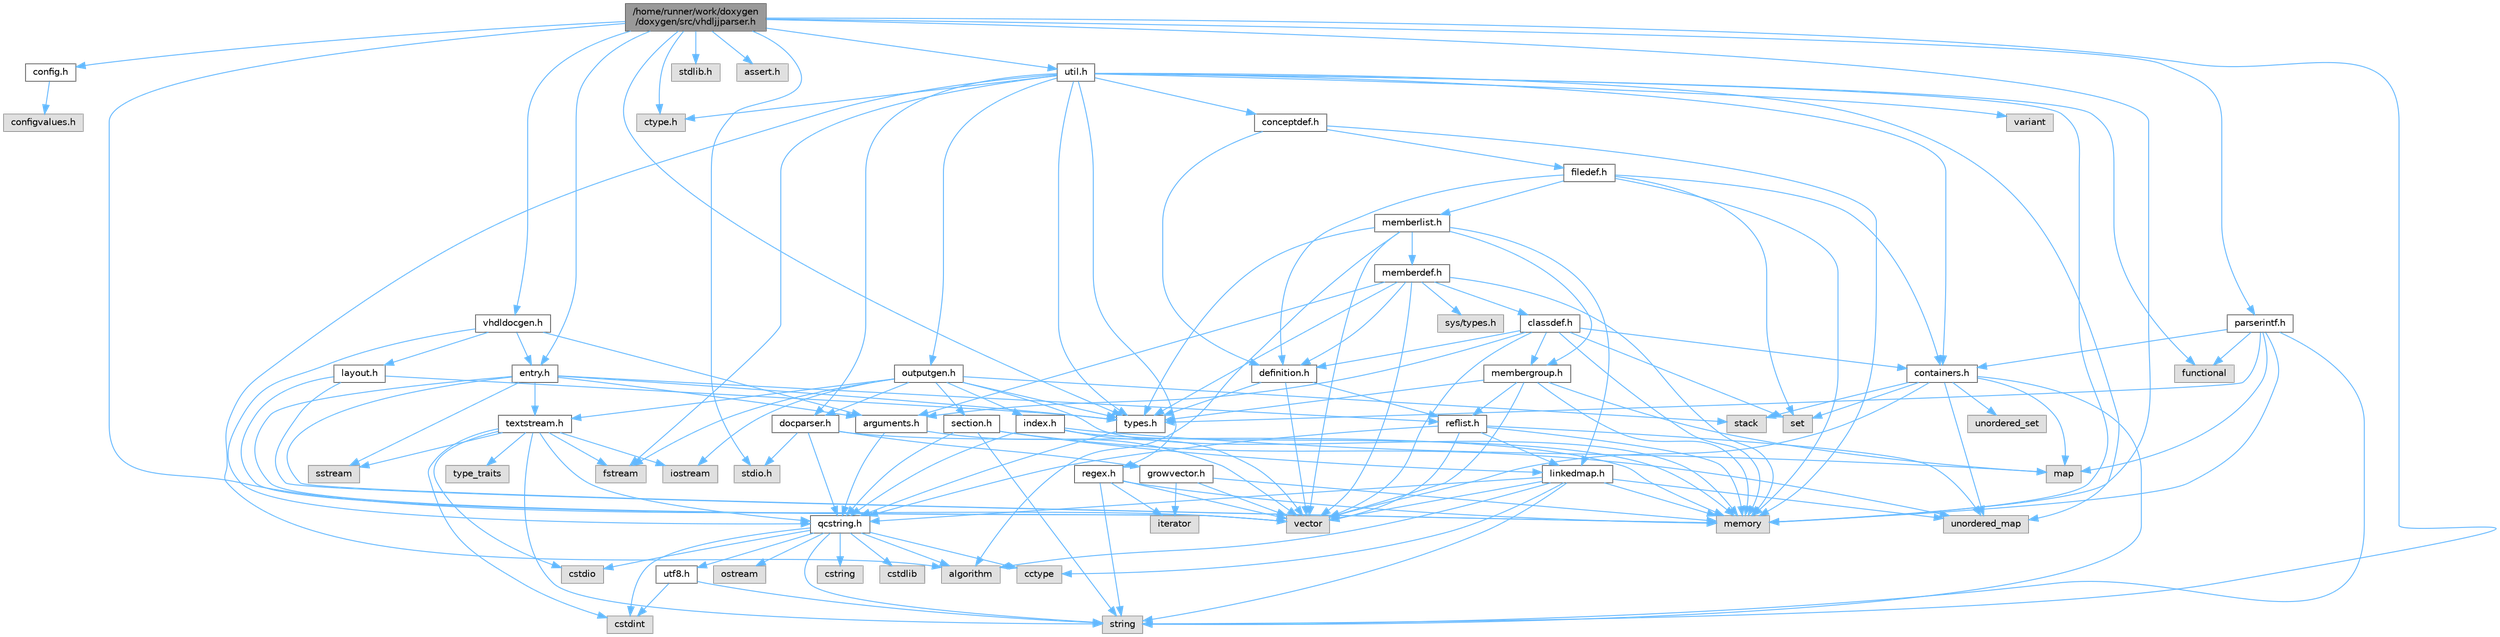 digraph "/home/runner/work/doxygen/doxygen/src/vhdljjparser.h"
{
 // INTERACTIVE_SVG=YES
 // LATEX_PDF_SIZE
  bgcolor="transparent";
  edge [fontname=Helvetica,fontsize=10,labelfontname=Helvetica,labelfontsize=10];
  node [fontname=Helvetica,fontsize=10,shape=box,height=0.2,width=0.4];
  Node1 [id="Node000001",label="/home/runner/work/doxygen\l/doxygen/src/vhdljjparser.h",height=0.2,width=0.4,color="gray40", fillcolor="grey60", style="filled", fontcolor="black"];
  Node1 -> Node2 [id="edge1_Node000001_Node000002",color="steelblue1",style="solid"];
  Node2 [id="Node000002",label="vector",height=0.2,width=0.4,color="grey60", fillcolor="#E0E0E0", style="filled"];
  Node1 -> Node3 [id="edge2_Node000001_Node000003",color="steelblue1",style="solid"];
  Node3 [id="Node000003",label="memory",height=0.2,width=0.4,color="grey60", fillcolor="#E0E0E0", style="filled"];
  Node1 -> Node4 [id="edge3_Node000001_Node000004",color="steelblue1",style="solid"];
  Node4 [id="Node000004",label="string",height=0.2,width=0.4,color="grey60", fillcolor="#E0E0E0", style="filled"];
  Node1 -> Node5 [id="edge4_Node000001_Node000005",color="steelblue1",style="solid"];
  Node5 [id="Node000005",label="parserintf.h",height=0.2,width=0.4,color="grey40", fillcolor="white", style="filled",URL="$da/d55/parserintf_8h.html",tooltip=" "];
  Node5 -> Node6 [id="edge5_Node000005_Node000006",color="steelblue1",style="solid"];
  Node6 [id="Node000006",label="functional",height=0.2,width=0.4,color="grey60", fillcolor="#E0E0E0", style="filled"];
  Node5 -> Node3 [id="edge6_Node000005_Node000003",color="steelblue1",style="solid"];
  Node5 -> Node7 [id="edge7_Node000005_Node000007",color="steelblue1",style="solid"];
  Node7 [id="Node000007",label="map",height=0.2,width=0.4,color="grey60", fillcolor="#E0E0E0", style="filled"];
  Node5 -> Node4 [id="edge8_Node000005_Node000004",color="steelblue1",style="solid"];
  Node5 -> Node8 [id="edge9_Node000005_Node000008",color="steelblue1",style="solid"];
  Node8 [id="Node000008",label="types.h",height=0.2,width=0.4,color="grey40", fillcolor="white", style="filled",URL="$d9/d49/types_8h.html",tooltip="This file contains a number of basic enums and types."];
  Node8 -> Node9 [id="edge10_Node000008_Node000009",color="steelblue1",style="solid"];
  Node9 [id="Node000009",label="qcstring.h",height=0.2,width=0.4,color="grey40", fillcolor="white", style="filled",URL="$d7/d5c/qcstring_8h.html",tooltip=" "];
  Node9 -> Node4 [id="edge11_Node000009_Node000004",color="steelblue1",style="solid"];
  Node9 -> Node10 [id="edge12_Node000009_Node000010",color="steelblue1",style="solid"];
  Node10 [id="Node000010",label="algorithm",height=0.2,width=0.4,color="grey60", fillcolor="#E0E0E0", style="filled"];
  Node9 -> Node11 [id="edge13_Node000009_Node000011",color="steelblue1",style="solid"];
  Node11 [id="Node000011",label="cctype",height=0.2,width=0.4,color="grey60", fillcolor="#E0E0E0", style="filled"];
  Node9 -> Node12 [id="edge14_Node000009_Node000012",color="steelblue1",style="solid"];
  Node12 [id="Node000012",label="cstring",height=0.2,width=0.4,color="grey60", fillcolor="#E0E0E0", style="filled"];
  Node9 -> Node13 [id="edge15_Node000009_Node000013",color="steelblue1",style="solid"];
  Node13 [id="Node000013",label="cstdio",height=0.2,width=0.4,color="grey60", fillcolor="#E0E0E0", style="filled"];
  Node9 -> Node14 [id="edge16_Node000009_Node000014",color="steelblue1",style="solid"];
  Node14 [id="Node000014",label="cstdlib",height=0.2,width=0.4,color="grey60", fillcolor="#E0E0E0", style="filled"];
  Node9 -> Node15 [id="edge17_Node000009_Node000015",color="steelblue1",style="solid"];
  Node15 [id="Node000015",label="cstdint",height=0.2,width=0.4,color="grey60", fillcolor="#E0E0E0", style="filled"];
  Node9 -> Node16 [id="edge18_Node000009_Node000016",color="steelblue1",style="solid"];
  Node16 [id="Node000016",label="ostream",height=0.2,width=0.4,color="grey60", fillcolor="#E0E0E0", style="filled"];
  Node9 -> Node17 [id="edge19_Node000009_Node000017",color="steelblue1",style="solid"];
  Node17 [id="Node000017",label="utf8.h",height=0.2,width=0.4,color="grey40", fillcolor="white", style="filled",URL="$db/d7c/utf8_8h.html",tooltip="Various UTF8 related helper functions."];
  Node17 -> Node15 [id="edge20_Node000017_Node000015",color="steelblue1",style="solid"];
  Node17 -> Node4 [id="edge21_Node000017_Node000004",color="steelblue1",style="solid"];
  Node5 -> Node18 [id="edge22_Node000005_Node000018",color="steelblue1",style="solid"];
  Node18 [id="Node000018",label="containers.h",height=0.2,width=0.4,color="grey40", fillcolor="white", style="filled",URL="$d5/d75/containers_8h.html",tooltip=" "];
  Node18 -> Node2 [id="edge23_Node000018_Node000002",color="steelblue1",style="solid"];
  Node18 -> Node4 [id="edge24_Node000018_Node000004",color="steelblue1",style="solid"];
  Node18 -> Node19 [id="edge25_Node000018_Node000019",color="steelblue1",style="solid"];
  Node19 [id="Node000019",label="set",height=0.2,width=0.4,color="grey60", fillcolor="#E0E0E0", style="filled"];
  Node18 -> Node7 [id="edge26_Node000018_Node000007",color="steelblue1",style="solid"];
  Node18 -> Node20 [id="edge27_Node000018_Node000020",color="steelblue1",style="solid"];
  Node20 [id="Node000020",label="unordered_set",height=0.2,width=0.4,color="grey60", fillcolor="#E0E0E0", style="filled"];
  Node18 -> Node21 [id="edge28_Node000018_Node000021",color="steelblue1",style="solid"];
  Node21 [id="Node000021",label="unordered_map",height=0.2,width=0.4,color="grey60", fillcolor="#E0E0E0", style="filled"];
  Node18 -> Node22 [id="edge29_Node000018_Node000022",color="steelblue1",style="solid"];
  Node22 [id="Node000022",label="stack",height=0.2,width=0.4,color="grey60", fillcolor="#E0E0E0", style="filled"];
  Node1 -> Node23 [id="edge30_Node000001_Node000023",color="steelblue1",style="solid"];
  Node23 [id="Node000023",label="stdio.h",height=0.2,width=0.4,color="grey60", fillcolor="#E0E0E0", style="filled"];
  Node1 -> Node24 [id="edge31_Node000001_Node000024",color="steelblue1",style="solid"];
  Node24 [id="Node000024",label="stdlib.h",height=0.2,width=0.4,color="grey60", fillcolor="#E0E0E0", style="filled"];
  Node1 -> Node25 [id="edge32_Node000001_Node000025",color="steelblue1",style="solid"];
  Node25 [id="Node000025",label="assert.h",height=0.2,width=0.4,color="grey60", fillcolor="#E0E0E0", style="filled"];
  Node1 -> Node26 [id="edge33_Node000001_Node000026",color="steelblue1",style="solid"];
  Node26 [id="Node000026",label="ctype.h",height=0.2,width=0.4,color="grey60", fillcolor="#E0E0E0", style="filled"];
  Node1 -> Node8 [id="edge34_Node000001_Node000008",color="steelblue1",style="solid"];
  Node1 -> Node27 [id="edge35_Node000001_Node000027",color="steelblue1",style="solid"];
  Node27 [id="Node000027",label="entry.h",height=0.2,width=0.4,color="grey40", fillcolor="white", style="filled",URL="$d1/dc6/entry_8h.html",tooltip=" "];
  Node27 -> Node2 [id="edge36_Node000027_Node000002",color="steelblue1",style="solid"];
  Node27 -> Node3 [id="edge37_Node000027_Node000003",color="steelblue1",style="solid"];
  Node27 -> Node28 [id="edge38_Node000027_Node000028",color="steelblue1",style="solid"];
  Node28 [id="Node000028",label="sstream",height=0.2,width=0.4,color="grey60", fillcolor="#E0E0E0", style="filled"];
  Node27 -> Node8 [id="edge39_Node000027_Node000008",color="steelblue1",style="solid"];
  Node27 -> Node29 [id="edge40_Node000027_Node000029",color="steelblue1",style="solid"];
  Node29 [id="Node000029",label="arguments.h",height=0.2,width=0.4,color="grey40", fillcolor="white", style="filled",URL="$df/d9b/arguments_8h.html",tooltip=" "];
  Node29 -> Node2 [id="edge41_Node000029_Node000002",color="steelblue1",style="solid"];
  Node29 -> Node9 [id="edge42_Node000029_Node000009",color="steelblue1",style="solid"];
  Node27 -> Node30 [id="edge43_Node000027_Node000030",color="steelblue1",style="solid"];
  Node30 [id="Node000030",label="reflist.h",height=0.2,width=0.4,color="grey40", fillcolor="white", style="filled",URL="$d1/d02/reflist_8h.html",tooltip=" "];
  Node30 -> Node2 [id="edge44_Node000030_Node000002",color="steelblue1",style="solid"];
  Node30 -> Node21 [id="edge45_Node000030_Node000021",color="steelblue1",style="solid"];
  Node30 -> Node3 [id="edge46_Node000030_Node000003",color="steelblue1",style="solid"];
  Node30 -> Node9 [id="edge47_Node000030_Node000009",color="steelblue1",style="solid"];
  Node30 -> Node31 [id="edge48_Node000030_Node000031",color="steelblue1",style="solid"];
  Node31 [id="Node000031",label="linkedmap.h",height=0.2,width=0.4,color="grey40", fillcolor="white", style="filled",URL="$da/de1/linkedmap_8h.html",tooltip=" "];
  Node31 -> Node21 [id="edge49_Node000031_Node000021",color="steelblue1",style="solid"];
  Node31 -> Node2 [id="edge50_Node000031_Node000002",color="steelblue1",style="solid"];
  Node31 -> Node3 [id="edge51_Node000031_Node000003",color="steelblue1",style="solid"];
  Node31 -> Node4 [id="edge52_Node000031_Node000004",color="steelblue1",style="solid"];
  Node31 -> Node10 [id="edge53_Node000031_Node000010",color="steelblue1",style="solid"];
  Node31 -> Node11 [id="edge54_Node000031_Node000011",color="steelblue1",style="solid"];
  Node31 -> Node9 [id="edge55_Node000031_Node000009",color="steelblue1",style="solid"];
  Node27 -> Node32 [id="edge56_Node000027_Node000032",color="steelblue1",style="solid"];
  Node32 [id="Node000032",label="textstream.h",height=0.2,width=0.4,color="grey40", fillcolor="white", style="filled",URL="$d4/d7d/textstream_8h.html",tooltip=" "];
  Node32 -> Node4 [id="edge57_Node000032_Node000004",color="steelblue1",style="solid"];
  Node32 -> Node33 [id="edge58_Node000032_Node000033",color="steelblue1",style="solid"];
  Node33 [id="Node000033",label="iostream",height=0.2,width=0.4,color="grey60", fillcolor="#E0E0E0", style="filled"];
  Node32 -> Node28 [id="edge59_Node000032_Node000028",color="steelblue1",style="solid"];
  Node32 -> Node15 [id="edge60_Node000032_Node000015",color="steelblue1",style="solid"];
  Node32 -> Node13 [id="edge61_Node000032_Node000013",color="steelblue1",style="solid"];
  Node32 -> Node34 [id="edge62_Node000032_Node000034",color="steelblue1",style="solid"];
  Node34 [id="Node000034",label="fstream",height=0.2,width=0.4,color="grey60", fillcolor="#E0E0E0", style="filled"];
  Node32 -> Node35 [id="edge63_Node000032_Node000035",color="steelblue1",style="solid"];
  Node35 [id="Node000035",label="type_traits",height=0.2,width=0.4,color="grey60", fillcolor="#E0E0E0", style="filled"];
  Node32 -> Node9 [id="edge64_Node000032_Node000009",color="steelblue1",style="solid"];
  Node1 -> Node36 [id="edge65_Node000001_Node000036",color="steelblue1",style="solid"];
  Node36 [id="Node000036",label="vhdldocgen.h",height=0.2,width=0.4,color="grey40", fillcolor="white", style="filled",URL="$dd/dec/vhdldocgen_8h.html",tooltip=" "];
  Node36 -> Node9 [id="edge66_Node000036_Node000009",color="steelblue1",style="solid"];
  Node36 -> Node37 [id="edge67_Node000036_Node000037",color="steelblue1",style="solid"];
  Node37 [id="Node000037",label="layout.h",height=0.2,width=0.4,color="grey40", fillcolor="white", style="filled",URL="$db/d51/layout_8h.html",tooltip=" "];
  Node37 -> Node3 [id="edge68_Node000037_Node000003",color="steelblue1",style="solid"];
  Node37 -> Node2 [id="edge69_Node000037_Node000002",color="steelblue1",style="solid"];
  Node37 -> Node8 [id="edge70_Node000037_Node000008",color="steelblue1",style="solid"];
  Node36 -> Node29 [id="edge71_Node000036_Node000029",color="steelblue1",style="solid"];
  Node36 -> Node27 [id="edge72_Node000036_Node000027",color="steelblue1",style="solid"];
  Node1 -> Node38 [id="edge73_Node000001_Node000038",color="steelblue1",style="solid"];
  Node38 [id="Node000038",label="config.h",height=0.2,width=0.4,color="grey40", fillcolor="white", style="filled",URL="$db/d16/config_8h.html",tooltip=" "];
  Node38 -> Node39 [id="edge74_Node000038_Node000039",color="steelblue1",style="solid"];
  Node39 [id="Node000039",label="configvalues.h",height=0.2,width=0.4,color="grey60", fillcolor="#E0E0E0", style="filled"];
  Node1 -> Node40 [id="edge75_Node000001_Node000040",color="steelblue1",style="solid"];
  Node40 [id="Node000040",label="util.h",height=0.2,width=0.4,color="grey40", fillcolor="white", style="filled",URL="$d8/d3c/util_8h.html",tooltip="A bunch of utility functions."];
  Node40 -> Node3 [id="edge76_Node000040_Node000003",color="steelblue1",style="solid"];
  Node40 -> Node21 [id="edge77_Node000040_Node000021",color="steelblue1",style="solid"];
  Node40 -> Node10 [id="edge78_Node000040_Node000010",color="steelblue1",style="solid"];
  Node40 -> Node6 [id="edge79_Node000040_Node000006",color="steelblue1",style="solid"];
  Node40 -> Node34 [id="edge80_Node000040_Node000034",color="steelblue1",style="solid"];
  Node40 -> Node41 [id="edge81_Node000040_Node000041",color="steelblue1",style="solid"];
  Node41 [id="Node000041",label="variant",height=0.2,width=0.4,color="grey60", fillcolor="#E0E0E0", style="filled"];
  Node40 -> Node26 [id="edge82_Node000040_Node000026",color="steelblue1",style="solid"];
  Node40 -> Node8 [id="edge83_Node000040_Node000008",color="steelblue1",style="solid"];
  Node40 -> Node42 [id="edge84_Node000040_Node000042",color="steelblue1",style="solid"];
  Node42 [id="Node000042",label="docparser.h",height=0.2,width=0.4,color="grey40", fillcolor="white", style="filled",URL="$de/d9c/docparser_8h.html",tooltip=" "];
  Node42 -> Node23 [id="edge85_Node000042_Node000023",color="steelblue1",style="solid"];
  Node42 -> Node3 [id="edge86_Node000042_Node000003",color="steelblue1",style="solid"];
  Node42 -> Node9 [id="edge87_Node000042_Node000009",color="steelblue1",style="solid"];
  Node42 -> Node43 [id="edge88_Node000042_Node000043",color="steelblue1",style="solid"];
  Node43 [id="Node000043",label="growvector.h",height=0.2,width=0.4,color="grey40", fillcolor="white", style="filled",URL="$d7/d50/growvector_8h.html",tooltip=" "];
  Node43 -> Node2 [id="edge89_Node000043_Node000002",color="steelblue1",style="solid"];
  Node43 -> Node3 [id="edge90_Node000043_Node000003",color="steelblue1",style="solid"];
  Node43 -> Node44 [id="edge91_Node000043_Node000044",color="steelblue1",style="solid"];
  Node44 [id="Node000044",label="iterator",height=0.2,width=0.4,color="grey60", fillcolor="#E0E0E0", style="filled"];
  Node40 -> Node18 [id="edge92_Node000040_Node000018",color="steelblue1",style="solid"];
  Node40 -> Node45 [id="edge93_Node000040_Node000045",color="steelblue1",style="solid"];
  Node45 [id="Node000045",label="outputgen.h",height=0.2,width=0.4,color="grey40", fillcolor="white", style="filled",URL="$df/d06/outputgen_8h.html",tooltip=" "];
  Node45 -> Node3 [id="edge94_Node000045_Node000003",color="steelblue1",style="solid"];
  Node45 -> Node22 [id="edge95_Node000045_Node000022",color="steelblue1",style="solid"];
  Node45 -> Node33 [id="edge96_Node000045_Node000033",color="steelblue1",style="solid"];
  Node45 -> Node34 [id="edge97_Node000045_Node000034",color="steelblue1",style="solid"];
  Node45 -> Node8 [id="edge98_Node000045_Node000008",color="steelblue1",style="solid"];
  Node45 -> Node46 [id="edge99_Node000045_Node000046",color="steelblue1",style="solid"];
  Node46 [id="Node000046",label="index.h",height=0.2,width=0.4,color="grey40", fillcolor="white", style="filled",URL="$d1/db5/index_8h.html",tooltip=" "];
  Node46 -> Node3 [id="edge100_Node000046_Node000003",color="steelblue1",style="solid"];
  Node46 -> Node2 [id="edge101_Node000046_Node000002",color="steelblue1",style="solid"];
  Node46 -> Node7 [id="edge102_Node000046_Node000007",color="steelblue1",style="solid"];
  Node46 -> Node9 [id="edge103_Node000046_Node000009",color="steelblue1",style="solid"];
  Node45 -> Node47 [id="edge104_Node000045_Node000047",color="steelblue1",style="solid"];
  Node47 [id="Node000047",label="section.h",height=0.2,width=0.4,color="grey40", fillcolor="white", style="filled",URL="$d1/d2a/section_8h.html",tooltip=" "];
  Node47 -> Node4 [id="edge105_Node000047_Node000004",color="steelblue1",style="solid"];
  Node47 -> Node21 [id="edge106_Node000047_Node000021",color="steelblue1",style="solid"];
  Node47 -> Node9 [id="edge107_Node000047_Node000009",color="steelblue1",style="solid"];
  Node47 -> Node31 [id="edge108_Node000047_Node000031",color="steelblue1",style="solid"];
  Node45 -> Node32 [id="edge109_Node000045_Node000032",color="steelblue1",style="solid"];
  Node45 -> Node42 [id="edge110_Node000045_Node000042",color="steelblue1",style="solid"];
  Node40 -> Node48 [id="edge111_Node000040_Node000048",color="steelblue1",style="solid"];
  Node48 [id="Node000048",label="regex.h",height=0.2,width=0.4,color="grey40", fillcolor="white", style="filled",URL="$d1/d21/regex_8h.html",tooltip=" "];
  Node48 -> Node3 [id="edge112_Node000048_Node000003",color="steelblue1",style="solid"];
  Node48 -> Node4 [id="edge113_Node000048_Node000004",color="steelblue1",style="solid"];
  Node48 -> Node2 [id="edge114_Node000048_Node000002",color="steelblue1",style="solid"];
  Node48 -> Node44 [id="edge115_Node000048_Node000044",color="steelblue1",style="solid"];
  Node40 -> Node49 [id="edge116_Node000040_Node000049",color="steelblue1",style="solid"];
  Node49 [id="Node000049",label="conceptdef.h",height=0.2,width=0.4,color="grey40", fillcolor="white", style="filled",URL="$da/df1/conceptdef_8h.html",tooltip=" "];
  Node49 -> Node3 [id="edge117_Node000049_Node000003",color="steelblue1",style="solid"];
  Node49 -> Node50 [id="edge118_Node000049_Node000050",color="steelblue1",style="solid"];
  Node50 [id="Node000050",label="definition.h",height=0.2,width=0.4,color="grey40", fillcolor="white", style="filled",URL="$df/da1/definition_8h.html",tooltip=" "];
  Node50 -> Node2 [id="edge119_Node000050_Node000002",color="steelblue1",style="solid"];
  Node50 -> Node8 [id="edge120_Node000050_Node000008",color="steelblue1",style="solid"];
  Node50 -> Node30 [id="edge121_Node000050_Node000030",color="steelblue1",style="solid"];
  Node49 -> Node51 [id="edge122_Node000049_Node000051",color="steelblue1",style="solid"];
  Node51 [id="Node000051",label="filedef.h",height=0.2,width=0.4,color="grey40", fillcolor="white", style="filled",URL="$d4/d3a/filedef_8h.html",tooltip=" "];
  Node51 -> Node3 [id="edge123_Node000051_Node000003",color="steelblue1",style="solid"];
  Node51 -> Node19 [id="edge124_Node000051_Node000019",color="steelblue1",style="solid"];
  Node51 -> Node50 [id="edge125_Node000051_Node000050",color="steelblue1",style="solid"];
  Node51 -> Node52 [id="edge126_Node000051_Node000052",color="steelblue1",style="solid"];
  Node52 [id="Node000052",label="memberlist.h",height=0.2,width=0.4,color="grey40", fillcolor="white", style="filled",URL="$dd/d78/memberlist_8h.html",tooltip=" "];
  Node52 -> Node2 [id="edge127_Node000052_Node000002",color="steelblue1",style="solid"];
  Node52 -> Node10 [id="edge128_Node000052_Node000010",color="steelblue1",style="solid"];
  Node52 -> Node53 [id="edge129_Node000052_Node000053",color="steelblue1",style="solid"];
  Node53 [id="Node000053",label="memberdef.h",height=0.2,width=0.4,color="grey40", fillcolor="white", style="filled",URL="$d4/d46/memberdef_8h.html",tooltip=" "];
  Node53 -> Node2 [id="edge130_Node000053_Node000002",color="steelblue1",style="solid"];
  Node53 -> Node3 [id="edge131_Node000053_Node000003",color="steelblue1",style="solid"];
  Node53 -> Node54 [id="edge132_Node000053_Node000054",color="steelblue1",style="solid"];
  Node54 [id="Node000054",label="sys/types.h",height=0.2,width=0.4,color="grey60", fillcolor="#E0E0E0", style="filled"];
  Node53 -> Node8 [id="edge133_Node000053_Node000008",color="steelblue1",style="solid"];
  Node53 -> Node50 [id="edge134_Node000053_Node000050",color="steelblue1",style="solid"];
  Node53 -> Node29 [id="edge135_Node000053_Node000029",color="steelblue1",style="solid"];
  Node53 -> Node55 [id="edge136_Node000053_Node000055",color="steelblue1",style="solid"];
  Node55 [id="Node000055",label="classdef.h",height=0.2,width=0.4,color="grey40", fillcolor="white", style="filled",URL="$d1/da6/classdef_8h.html",tooltip=" "];
  Node55 -> Node3 [id="edge137_Node000055_Node000003",color="steelblue1",style="solid"];
  Node55 -> Node2 [id="edge138_Node000055_Node000002",color="steelblue1",style="solid"];
  Node55 -> Node19 [id="edge139_Node000055_Node000019",color="steelblue1",style="solid"];
  Node55 -> Node18 [id="edge140_Node000055_Node000018",color="steelblue1",style="solid"];
  Node55 -> Node50 [id="edge141_Node000055_Node000050",color="steelblue1",style="solid"];
  Node55 -> Node29 [id="edge142_Node000055_Node000029",color="steelblue1",style="solid"];
  Node55 -> Node56 [id="edge143_Node000055_Node000056",color="steelblue1",style="solid"];
  Node56 [id="Node000056",label="membergroup.h",height=0.2,width=0.4,color="grey40", fillcolor="white", style="filled",URL="$d9/d11/membergroup_8h.html",tooltip=" "];
  Node56 -> Node2 [id="edge144_Node000056_Node000002",color="steelblue1",style="solid"];
  Node56 -> Node7 [id="edge145_Node000056_Node000007",color="steelblue1",style="solid"];
  Node56 -> Node3 [id="edge146_Node000056_Node000003",color="steelblue1",style="solid"];
  Node56 -> Node8 [id="edge147_Node000056_Node000008",color="steelblue1",style="solid"];
  Node56 -> Node30 [id="edge148_Node000056_Node000030",color="steelblue1",style="solid"];
  Node52 -> Node31 [id="edge149_Node000052_Node000031",color="steelblue1",style="solid"];
  Node52 -> Node8 [id="edge150_Node000052_Node000008",color="steelblue1",style="solid"];
  Node52 -> Node56 [id="edge151_Node000052_Node000056",color="steelblue1",style="solid"];
  Node51 -> Node18 [id="edge152_Node000051_Node000018",color="steelblue1",style="solid"];
}
